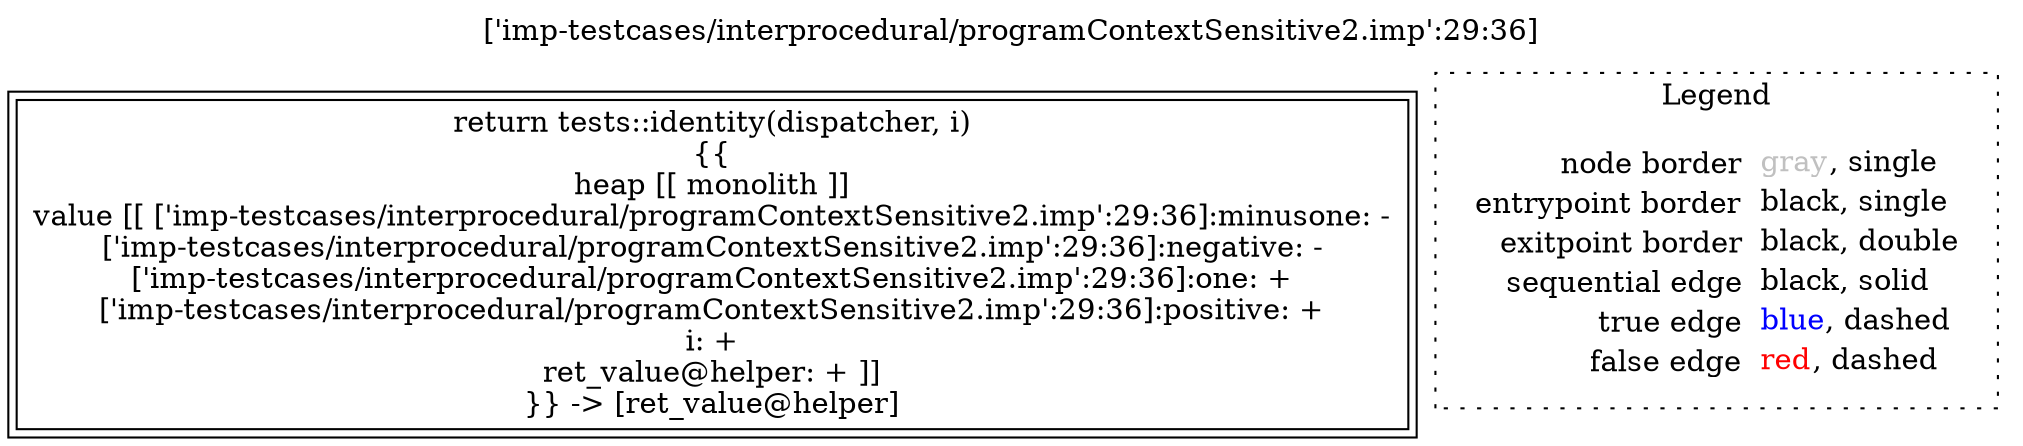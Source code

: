 digraph {
	labelloc="t";
	label="['imp-testcases/interprocedural/programContextSensitive2.imp':29:36]";
	"node0" [shape="rect",color="black",peripheries="2",label=<return tests::identity(dispatcher, i)<BR/>{{<BR/>heap [[ monolith ]]<BR/>value [[ ['imp-testcases/interprocedural/programContextSensitive2.imp':29:36]:minusone: -<BR/>['imp-testcases/interprocedural/programContextSensitive2.imp':29:36]:negative: -<BR/>['imp-testcases/interprocedural/programContextSensitive2.imp':29:36]:one: +<BR/>['imp-testcases/interprocedural/programContextSensitive2.imp':29:36]:positive: +<BR/>i: +<BR/>ret_value@helper: + ]]<BR/>}} -&gt; [ret_value@helper]>];
subgraph cluster_legend {
	label="Legend";
	style=dotted;
	node [shape=plaintext];
	"legend" [label=<<table border="0" cellpadding="2" cellspacing="0" cellborder="0"><tr><td align="right">node border&nbsp;</td><td align="left"><font color="gray">gray</font>, single</td></tr><tr><td align="right">entrypoint border&nbsp;</td><td align="left"><font color="black">black</font>, single</td></tr><tr><td align="right">exitpoint border&nbsp;</td><td align="left"><font color="black">black</font>, double</td></tr><tr><td align="right">sequential edge&nbsp;</td><td align="left"><font color="black">black</font>, solid</td></tr><tr><td align="right">true edge&nbsp;</td><td align="left"><font color="blue">blue</font>, dashed</td></tr><tr><td align="right">false edge&nbsp;</td><td align="left"><font color="red">red</font>, dashed</td></tr></table>>];
}

}
